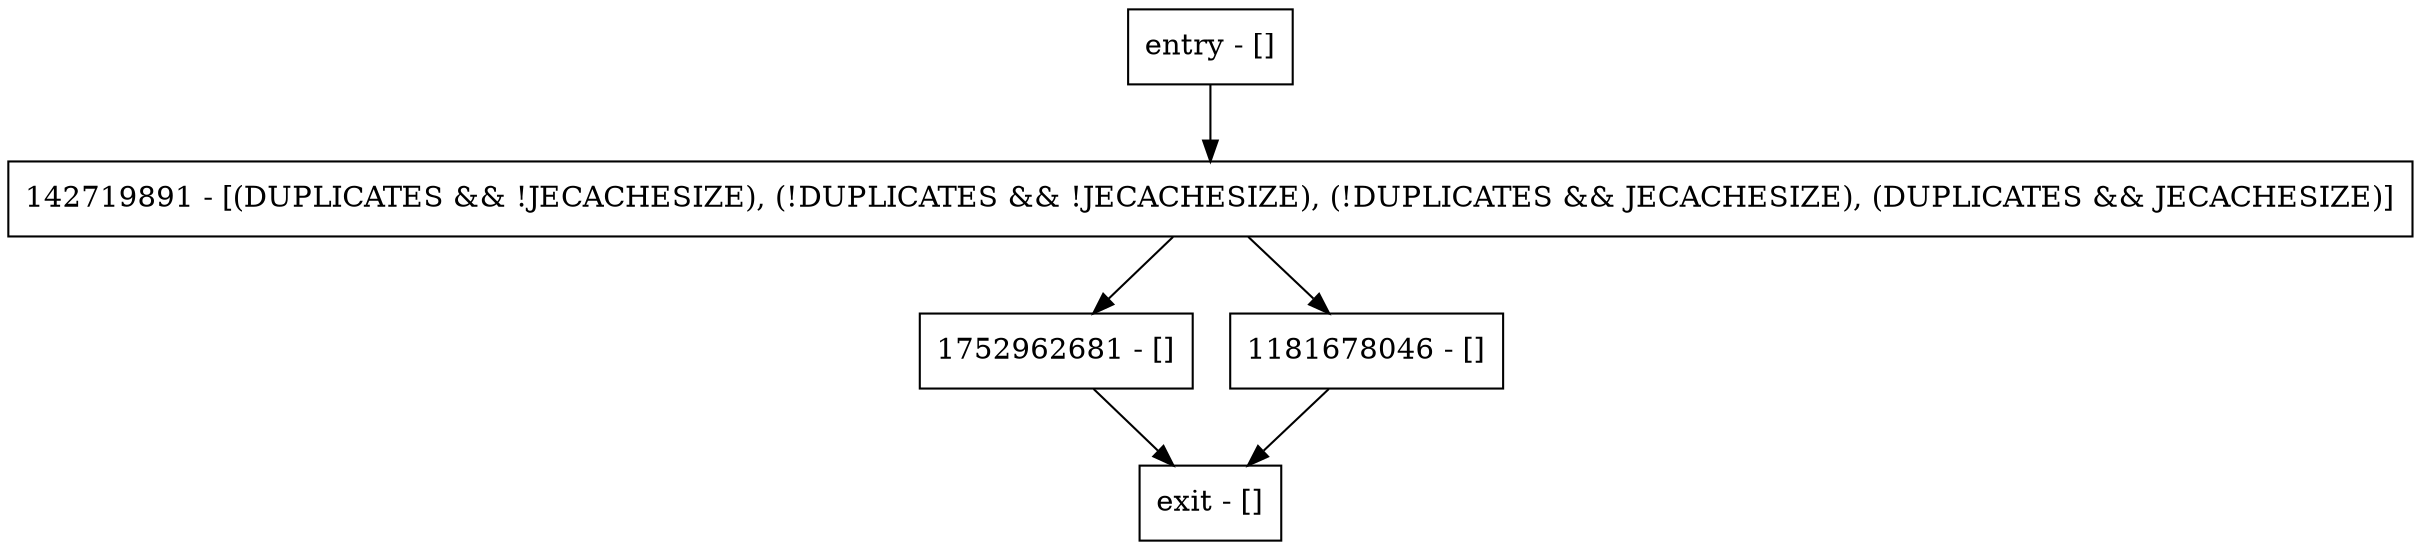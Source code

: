 digraph checkOpen {
node [shape=record];
1752962681 [label="1752962681 - []"];
entry [label="entry - []"];
exit [label="exit - []"];
142719891 [label="142719891 - [(DUPLICATES && !JECACHESIZE), (!DUPLICATES && !JECACHESIZE), (!DUPLICATES && JECACHESIZE), (DUPLICATES && JECACHESIZE)]"];
1181678046 [label="1181678046 - []"];
entry;
exit;
1752962681 -> exit;
entry -> 142719891;
142719891 -> 1752962681;
142719891 -> 1181678046;
1181678046 -> exit;
}
